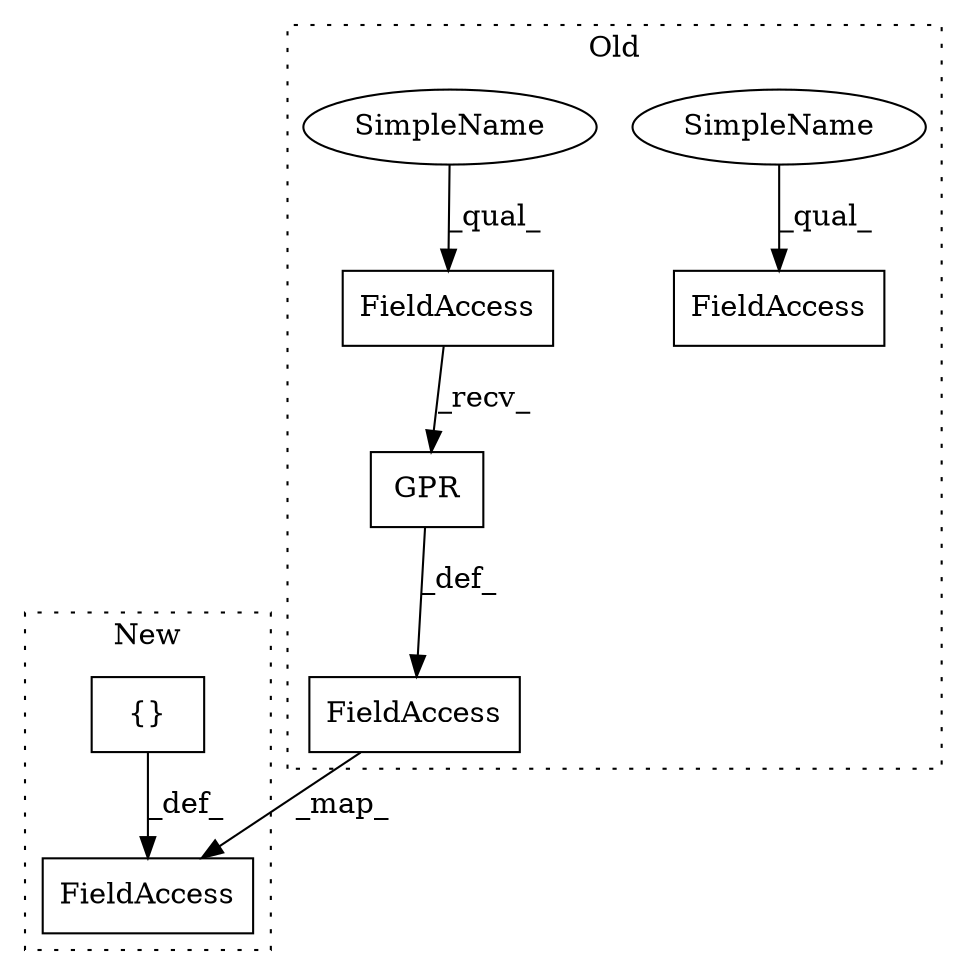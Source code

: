digraph G {
subgraph cluster0 {
1 [label="GPR" a="32" s="8361,8395" l="4,1" shape="box"];
3 [label="FieldAccess" a="22" s="8350" l="10" shape="box"];
4 [label="FieldAccess" a="22" s="8369" l="14" shape="box"];
6 [label="FieldAccess" a="22" s="8402" l="16" shape="box"];
7 [label="SimpleName" a="42" s="8369" l="6" shape="ellipse"];
8 [label="SimpleName" a="42" s="8350" l="6" shape="ellipse"];
label = "Old";
style="dotted";
}
subgraph cluster1 {
2 [label="{}" a="4" s="8522,8580" l="1,1" shape="box"];
5 [label="FieldAccess" a="22" s="8587" l="16" shape="box"];
label = "New";
style="dotted";
}
1 -> 6 [label="_def_"];
2 -> 5 [label="_def_"];
3 -> 1 [label="_recv_"];
6 -> 5 [label="_map_"];
7 -> 4 [label="_qual_"];
8 -> 3 [label="_qual_"];
}